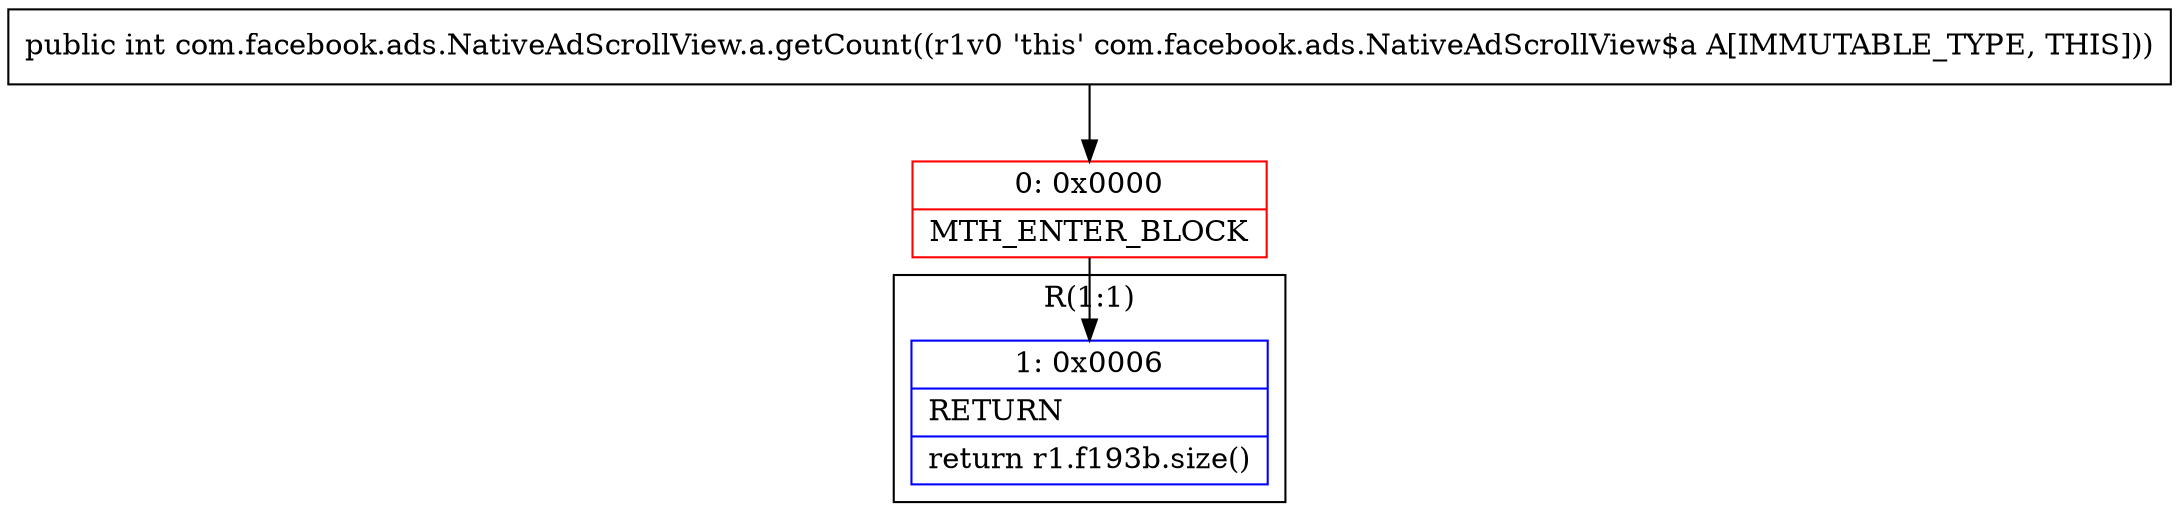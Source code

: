 digraph "CFG forcom.facebook.ads.NativeAdScrollView.a.getCount()I" {
subgraph cluster_Region_125708495 {
label = "R(1:1)";
node [shape=record,color=blue];
Node_1 [shape=record,label="{1\:\ 0x0006|RETURN\l|return r1.f193b.size()\l}"];
}
Node_0 [shape=record,color=red,label="{0\:\ 0x0000|MTH_ENTER_BLOCK\l}"];
MethodNode[shape=record,label="{public int com.facebook.ads.NativeAdScrollView.a.getCount((r1v0 'this' com.facebook.ads.NativeAdScrollView$a A[IMMUTABLE_TYPE, THIS])) }"];
MethodNode -> Node_0;
Node_0 -> Node_1;
}

